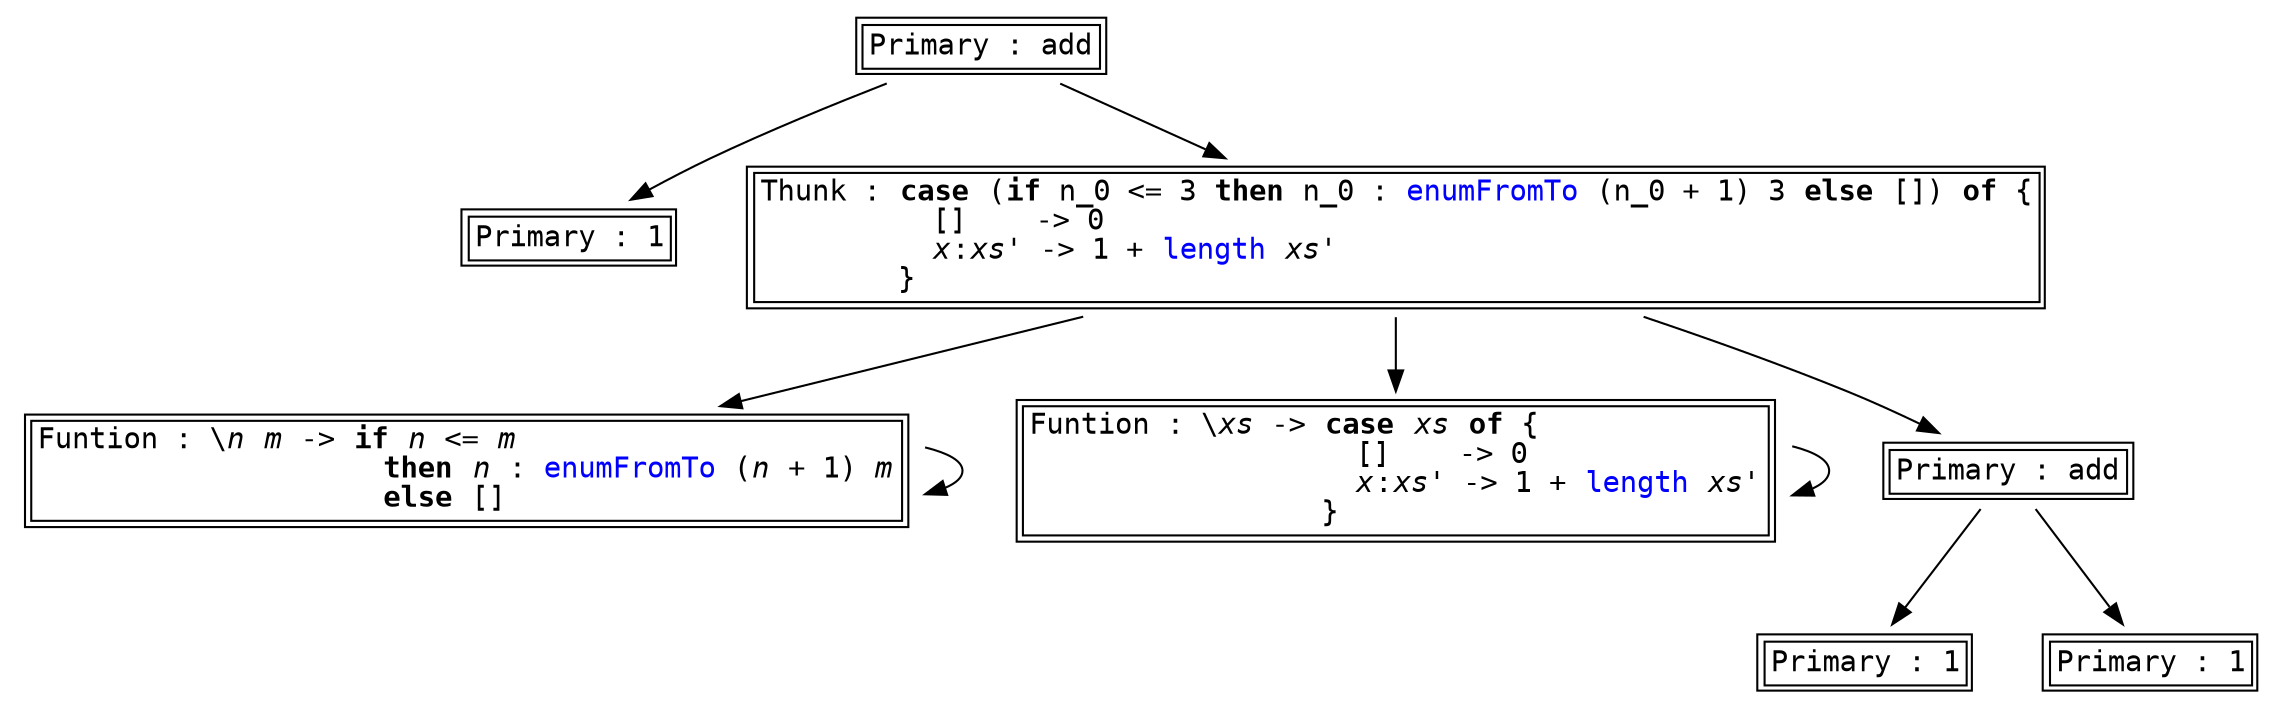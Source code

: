 digraph G {
node [ fontname=monospace, shape=plaintext ];
s0[label=<<TABLE ALIGN="LEFT"><TR><TD BALIGN="LEFT" ALIGN="LEFT">Funtion&nbsp;:&nbsp;\<I>n</I>&nbsp;<I>m</I>&nbsp;-&gt;&nbsp;<B>if</B>&nbsp;<I>n</I>&nbsp;&lt;=&nbsp;<I>m</I>&nbsp;&nbsp;&nbsp;&nbsp;&nbsp;&nbsp;&nbsp;&nbsp;&nbsp;&nbsp;&nbsp;&nbsp;&nbsp;&nbsp;&nbsp;&nbsp;&nbsp;&nbsp;&nbsp;&nbsp;&nbsp;&nbsp;<BR />&nbsp;&nbsp;&nbsp;&nbsp;&nbsp;&nbsp;&nbsp;&nbsp;&nbsp;&nbsp;&nbsp;&nbsp;&nbsp;&nbsp;&nbsp;&nbsp;&nbsp;&nbsp;&nbsp;&nbsp;<B>then</B>&nbsp;<I>n</I>&nbsp;:&nbsp;<FONT COLOR="blue">enumFromTo</FONT>&nbsp;(<I>n</I>&nbsp;+&nbsp;1)&nbsp;<I>m</I><BR />&nbsp;&nbsp;&nbsp;&nbsp;&nbsp;&nbsp;&nbsp;&nbsp;&nbsp;&nbsp;&nbsp;&nbsp;&nbsp;&nbsp;&nbsp;&nbsp;&nbsp;&nbsp;&nbsp;&nbsp;<B>else</B>&nbsp;[]&nbsp;&nbsp;&nbsp;&nbsp;&nbsp;&nbsp;&nbsp;&nbsp;&nbsp;&nbsp;&nbsp;&nbsp;&nbsp;&nbsp;&nbsp;&nbsp;&nbsp;&nbsp;&nbsp;&nbsp;&nbsp;&nbsp;<BR /></TD></TR></TABLE>>];
s0 -> s0;
s1[label=<<TABLE ALIGN="LEFT"><TR><TD BALIGN="LEFT" ALIGN="LEFT">Funtion&nbsp;:&nbsp;\<I>xs</I>&nbsp;-&gt;&nbsp;<B>case</B>&nbsp;<I>xs</I>&nbsp;<B>of</B>&nbsp;{&nbsp;&nbsp;&nbsp;&nbsp;&nbsp;&nbsp;&nbsp;&nbsp;&nbsp;&nbsp;&nbsp;&nbsp;&nbsp;<BR />&nbsp;&nbsp;&nbsp;&nbsp;&nbsp;&nbsp;&nbsp;&nbsp;&nbsp;&nbsp;&nbsp;&nbsp;&nbsp;&nbsp;&nbsp;&nbsp;&nbsp;&nbsp;&nbsp;[]&nbsp;&nbsp;&nbsp;&nbsp;-&gt;&nbsp;0&nbsp;&nbsp;&nbsp;&nbsp;&nbsp;&nbsp;&nbsp;&nbsp;&nbsp;&nbsp;&nbsp;&nbsp;&nbsp;<BR />&nbsp;&nbsp;&nbsp;&nbsp;&nbsp;&nbsp;&nbsp;&nbsp;&nbsp;&nbsp;&nbsp;&nbsp;&nbsp;&nbsp;&nbsp;&nbsp;&nbsp;&nbsp;&nbsp;<I>x</I>:<I>xs'</I>&nbsp;-&gt;&nbsp;1&nbsp;+&nbsp;<FONT COLOR="blue">length</FONT>&nbsp;<I>xs'</I><BR />&nbsp;&nbsp;&nbsp;&nbsp;&nbsp;&nbsp;&nbsp;&nbsp;&nbsp;&nbsp;&nbsp;&nbsp;&nbsp;&nbsp;&nbsp;&nbsp;&nbsp;}&nbsp;&nbsp;&nbsp;&nbsp;&nbsp;&nbsp;&nbsp;&nbsp;&nbsp;&nbsp;&nbsp;&nbsp;&nbsp;&nbsp;&nbsp;&nbsp;&nbsp;&nbsp;&nbsp;&nbsp;&nbsp;&nbsp;&nbsp;&nbsp;<BR /></TD></TR></TABLE>>];
s1 -> s1;
s2[label=<<TABLE ALIGN="LEFT"><TR><TD BALIGN="LEFT" ALIGN="LEFT">Primary&nbsp;:&nbsp;add<BR /></TD></TR></TABLE>>];
s2 -> s3, s4;
s3[label=<<TABLE ALIGN="LEFT"><TR><TD BALIGN="LEFT" ALIGN="LEFT">Primary&nbsp;:&nbsp;1<BR /></TD></TR></TABLE>>];
s3;
s4[label=<<TABLE ALIGN="LEFT"><TR><TD BALIGN="LEFT" ALIGN="LEFT">Thunk&nbsp;:&nbsp;<B>case</B>&nbsp;(<B>if</B>&nbsp;n_0&nbsp;&lt;=&nbsp;3&nbsp;<B>then</B>&nbsp;n_0&nbsp;:&nbsp;<FONT COLOR="blue">enumFromTo</FONT>&nbsp;(n_0&nbsp;+&nbsp;1)&nbsp;3&nbsp;<B>else</B>&nbsp;[])&nbsp;<B>of</B>&nbsp;{<BR />&nbsp;&nbsp;&nbsp;&nbsp;&nbsp;&nbsp;&nbsp;&nbsp;&nbsp;&nbsp;[]&nbsp;&nbsp;&nbsp;&nbsp;-&gt;&nbsp;0&nbsp;&nbsp;&nbsp;&nbsp;&nbsp;&nbsp;&nbsp;&nbsp;&nbsp;&nbsp;&nbsp;&nbsp;&nbsp;&nbsp;&nbsp;&nbsp;&nbsp;&nbsp;&nbsp;&nbsp;&nbsp;&nbsp;&nbsp;&nbsp;&nbsp;&nbsp;&nbsp;&nbsp;&nbsp;&nbsp;&nbsp;&nbsp;&nbsp;&nbsp;&nbsp;&nbsp;&nbsp;&nbsp;&nbsp;&nbsp;&nbsp;&nbsp;&nbsp;&nbsp;&nbsp;&nbsp;&nbsp;&nbsp;&nbsp;&nbsp;&nbsp;&nbsp;&nbsp;<BR />&nbsp;&nbsp;&nbsp;&nbsp;&nbsp;&nbsp;&nbsp;&nbsp;&nbsp;&nbsp;<I>x</I>:<I>xs'</I>&nbsp;-&gt;&nbsp;1&nbsp;+&nbsp;<FONT COLOR="blue">length</FONT>&nbsp;<I>xs'</I>&nbsp;&nbsp;&nbsp;&nbsp;&nbsp;&nbsp;&nbsp;&nbsp;&nbsp;&nbsp;&nbsp;&nbsp;&nbsp;&nbsp;&nbsp;&nbsp;&nbsp;&nbsp;&nbsp;&nbsp;&nbsp;&nbsp;&nbsp;&nbsp;&nbsp;&nbsp;&nbsp;&nbsp;&nbsp;&nbsp;&nbsp;&nbsp;&nbsp;&nbsp;&nbsp;&nbsp;&nbsp;&nbsp;&nbsp;&nbsp;<BR />&nbsp;&nbsp;&nbsp;&nbsp;&nbsp;&nbsp;&nbsp;&nbsp;}&nbsp;&nbsp;&nbsp;&nbsp;&nbsp;&nbsp;&nbsp;&nbsp;&nbsp;&nbsp;&nbsp;&nbsp;&nbsp;&nbsp;&nbsp;&nbsp;&nbsp;&nbsp;&nbsp;&nbsp;&nbsp;&nbsp;&nbsp;&nbsp;&nbsp;&nbsp;&nbsp;&nbsp;&nbsp;&nbsp;&nbsp;&nbsp;&nbsp;&nbsp;&nbsp;&nbsp;&nbsp;&nbsp;&nbsp;&nbsp;&nbsp;&nbsp;&nbsp;&nbsp;&nbsp;&nbsp;&nbsp;&nbsp;&nbsp;&nbsp;&nbsp;&nbsp;&nbsp;&nbsp;&nbsp;&nbsp;&nbsp;&nbsp;&nbsp;&nbsp;&nbsp;&nbsp;&nbsp;&nbsp;<BR /></TD></TR></TABLE>>];
s4 -> s0, s1, s5;
s5[label=<<TABLE ALIGN="LEFT"><TR><TD BALIGN="LEFT" ALIGN="LEFT">Primary&nbsp;:&nbsp;add<BR /></TD></TR></TABLE>>];
s5 -> s6, s7;
s6[label=<<TABLE ALIGN="LEFT"><TR><TD BALIGN="LEFT" ALIGN="LEFT">Primary&nbsp;:&nbsp;1<BR /></TD></TR></TABLE>>];
s6;
s7[label=<<TABLE ALIGN="LEFT"><TR><TD BALIGN="LEFT" ALIGN="LEFT">Primary&nbsp;:&nbsp;1<BR /></TD></TR></TABLE>>];
s7;
}